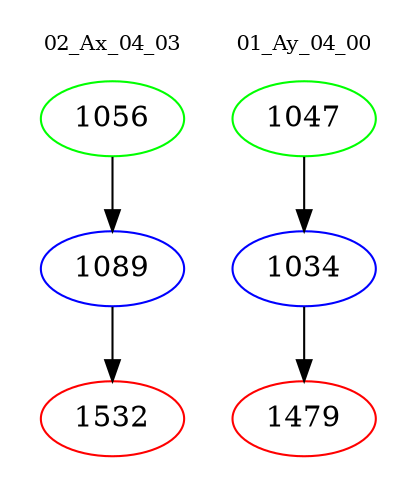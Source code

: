 digraph{
subgraph cluster_0 {
color = white
label = "02_Ax_04_03";
fontsize=10;
T0_1056 [label="1056", color="green"]
T0_1056 -> T0_1089 [color="black"]
T0_1089 [label="1089", color="blue"]
T0_1089 -> T0_1532 [color="black"]
T0_1532 [label="1532", color="red"]
}
subgraph cluster_1 {
color = white
label = "01_Ay_04_00";
fontsize=10;
T1_1047 [label="1047", color="green"]
T1_1047 -> T1_1034 [color="black"]
T1_1034 [label="1034", color="blue"]
T1_1034 -> T1_1479 [color="black"]
T1_1479 [label="1479", color="red"]
}
}
